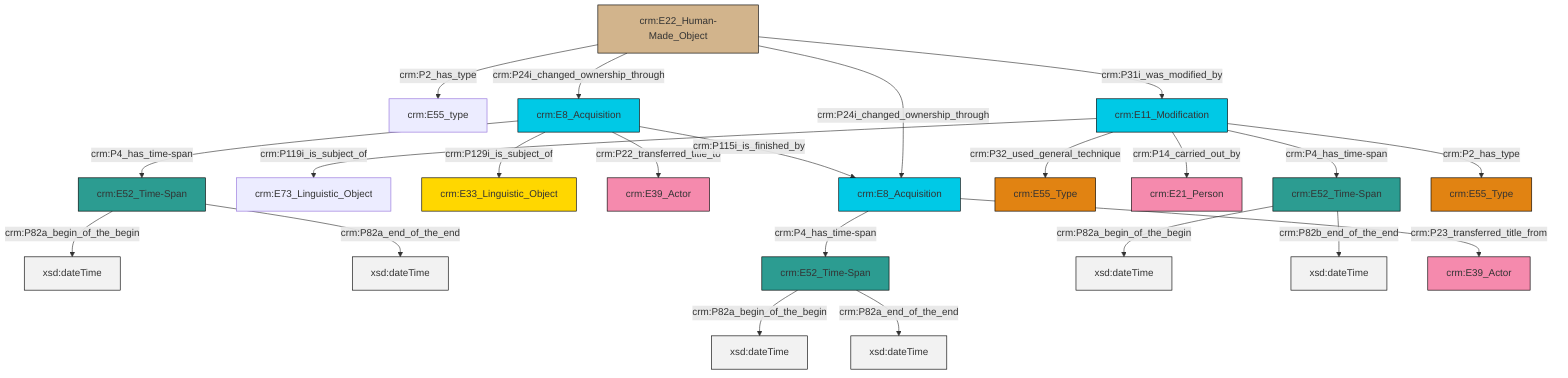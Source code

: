 graph TD
classDef Literal fill:#f2f2f2,stroke:#000000;
classDef CRM_Entity fill:#FFFFFF,stroke:#000000;
classDef Temporal_Entity fill:#00C9E6, stroke:#000000;
classDef Type fill:#E18312, stroke:#000000;
classDef Time-Span fill:#2C9C91, stroke:#000000;
classDef Appellation fill:#FFEB7F, stroke:#000000;
classDef Place fill:#008836, stroke:#000000;
classDef Persistent_Item fill:#B266B2, stroke:#000000;
classDef Conceptual_Object fill:#FFD700, stroke:#000000;
classDef Physical_Thing fill:#D2B48C, stroke:#000000;
classDef Actor fill:#f58aad, stroke:#000000;
classDef PC_Classes fill:#4ce600, stroke:#000000;
classDef Multi fill:#cccccc,stroke:#000000;

0["crm:E52_Time-Span"]:::Time-Span -->|crm:P82a_begin_of_the_begin| 1[xsd:dateTime]:::Literal
0["crm:E52_Time-Span"]:::Time-Span -->|crm:P82a_end_of_the_end| 2[xsd:dateTime]:::Literal
3["crm:E22_Human-Made_Object"]:::Physical_Thing -->|crm:P2_has_type| 4["crm:E55_type"]:::Default
3["crm:E22_Human-Made_Object"]:::Physical_Thing -->|crm:P24i_changed_ownership_through| 5["crm:E8_Acquisition"]:::Temporal_Entity
8["crm:E11_Modification"]:::Temporal_Entity -->|crm:P119i_is_subject_of| 6["crm:E73_Linguistic_Object"]:::Default
5["crm:E8_Acquisition"]:::Temporal_Entity -->|crm:P129i_is_subject_of| 9["crm:E33_Linguistic_Object"]:::Conceptual_Object
5["crm:E8_Acquisition"]:::Temporal_Entity -->|crm:P22_transferred_title_to| 10["crm:E39_Actor"]:::Actor
12["crm:E52_Time-Span"]:::Time-Span -->|crm:P82a_begin_of_the_begin| 13[xsd:dateTime]:::Literal
12["crm:E52_Time-Span"]:::Time-Span -->|crm:P82a_end_of_the_end| 15[xsd:dateTime]:::Literal
16["crm:E8_Acquisition"]:::Temporal_Entity -->|crm:P4_has_time-span| 12["crm:E52_Time-Span"]:::Time-Span
3["crm:E22_Human-Made_Object"]:::Physical_Thing -->|crm:P31i_was_modified_by| 8["crm:E11_Modification"]:::Temporal_Entity
8["crm:E11_Modification"]:::Temporal_Entity -->|crm:P32_used_general_technique| 17["crm:E55_Type"]:::Type
5["crm:E8_Acquisition"]:::Temporal_Entity -->|crm:P115i_is_finished_by| 16["crm:E8_Acquisition"]:::Temporal_Entity
8["crm:E11_Modification"]:::Temporal_Entity -->|crm:P14_carried_out_by| 18["crm:E21_Person"]:::Actor
19["crm:E52_Time-Span"]:::Time-Span -->|crm:P82a_begin_of_the_begin| 20[xsd:dateTime]:::Literal
8["crm:E11_Modification"]:::Temporal_Entity -->|crm:P2_has_type| 21["crm:E55_Type"]:::Type
19["crm:E52_Time-Span"]:::Time-Span -->|crm:P82b_end_of_the_end| 23[xsd:dateTime]:::Literal
16["crm:E8_Acquisition"]:::Temporal_Entity -->|crm:P23_transferred_title_from| 25["crm:E39_Actor"]:::Actor
5["crm:E8_Acquisition"]:::Temporal_Entity -->|crm:P4_has_time-span| 0["crm:E52_Time-Span"]:::Time-Span
3["crm:E22_Human-Made_Object"]:::Physical_Thing -->|crm:P24i_changed_ownership_through| 16["crm:E8_Acquisition"]:::Temporal_Entity
8["crm:E11_Modification"]:::Temporal_Entity -->|crm:P4_has_time-span| 19["crm:E52_Time-Span"]:::Time-Span